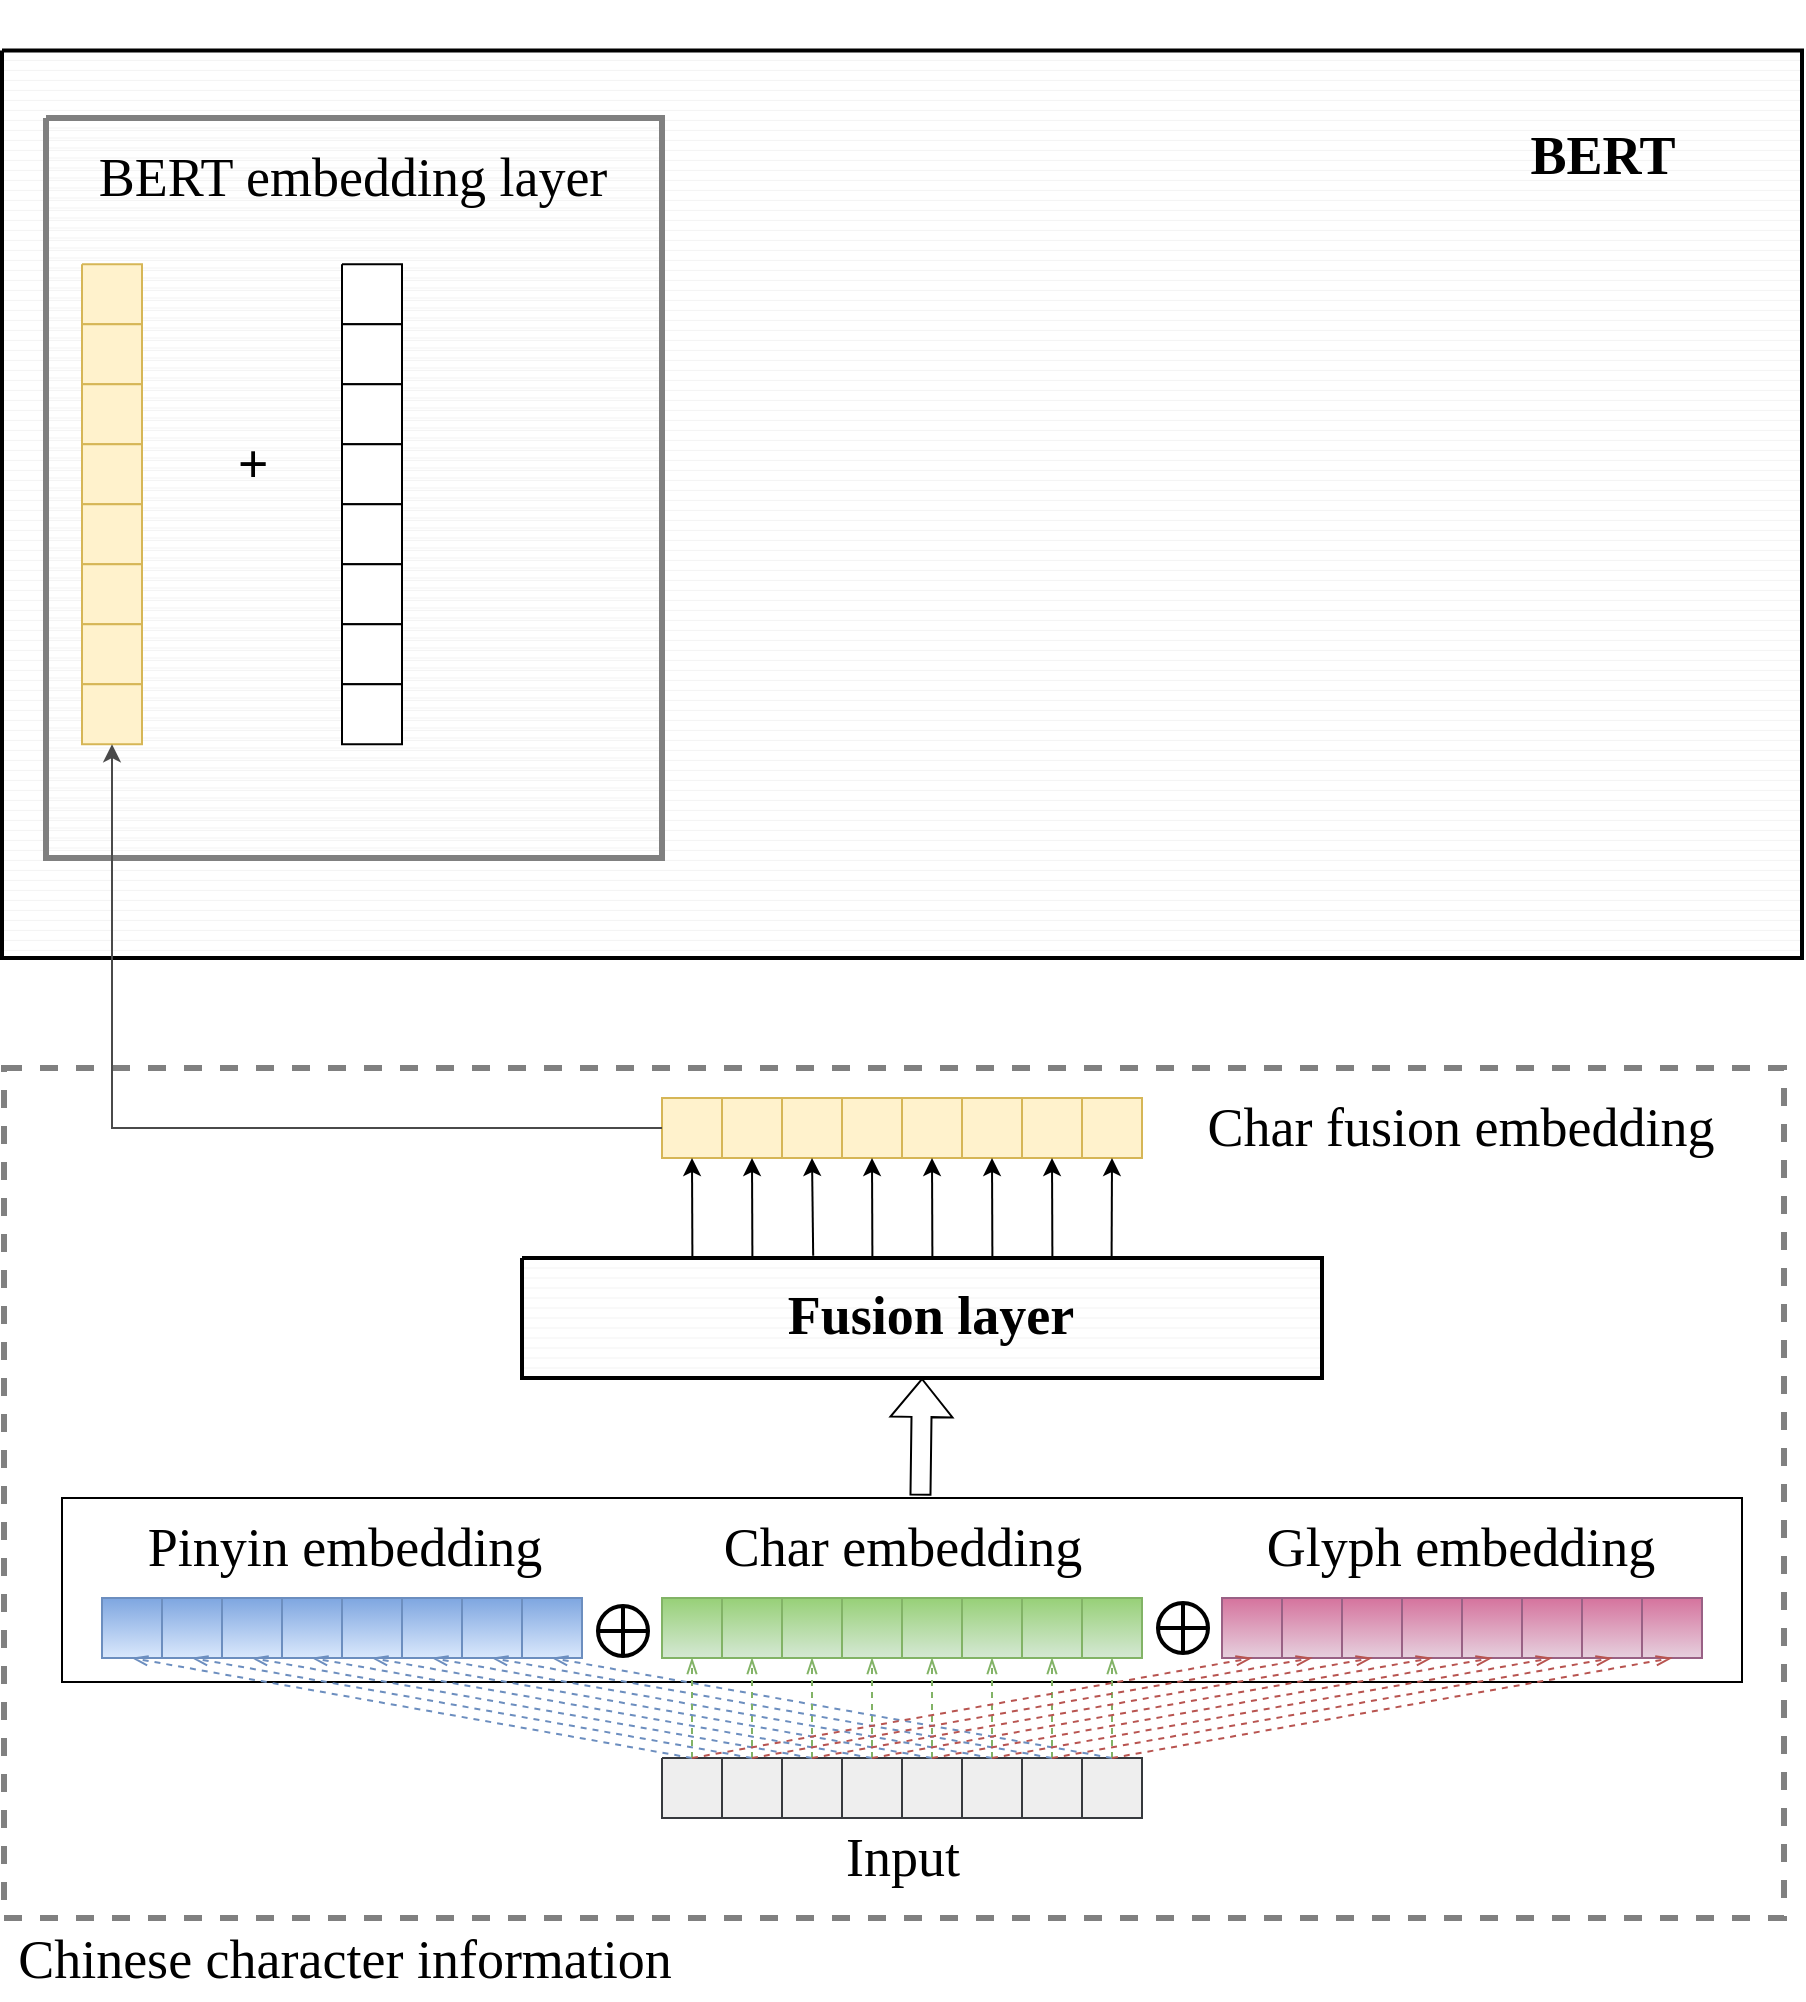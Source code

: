 <mxfile version="20.0.1" type="github">
  <diagram id="wcQSmj_IXfjDRqiQYLkh" name="第 1 页">
    <mxGraphModel dx="2595" dy="1463" grid="1" gridSize="10" guides="1" tooltips="1" connect="1" arrows="1" fold="1" page="1" pageScale="1" pageWidth="2339" pageHeight="3300" math="0" shadow="0">
      <root>
        <mxCell id="0" />
        <mxCell id="1" parent="0" />
        <mxCell id="tV15sADyV607Aclw7fCX-186" value="" style="group" vertex="1" connectable="0" parent="1">
          <mxGeometry x="320" y="2260" width="900" height="470" as="geometry" />
        </mxCell>
        <mxCell id="tV15sADyV607Aclw7fCX-126" value="" style="verticalLabelPosition=bottom;verticalAlign=top;html=1;shape=mxgraph.basic.patternFillRect;fillStyle=hor;step=5;fillStrokeWidth=0.2;fillStrokeColor=#dddddd;shadow=0;sketch=0;fontFamily=Times New Roman;fontSize=27;strokeColor=#000000;strokeWidth=2;fillColor=none;gradientColor=#ffffff;gradientDirection=north;" vertex="1" parent="tV15sADyV607Aclw7fCX-186">
          <mxGeometry y="16.207" width="900" height="453.793" as="geometry" />
        </mxCell>
        <mxCell id="tV15sADyV607Aclw7fCX-190" value="" style="verticalLabelPosition=bottom;verticalAlign=top;html=1;shape=mxgraph.basic.patternFillRect;fillStyle=hor;step=5;fillStrokeWidth=0.2;fillStrokeColor=#dddddd;shadow=0;sketch=0;fontFamily=Times New Roman;fontSize=27;strokeColor=#808080;strokeWidth=3;fillColor=none;gradientColor=#ffffff;gradientDirection=north;" vertex="1" parent="tV15sADyV607Aclw7fCX-186">
          <mxGeometry x="22" y="50" width="308" height="370" as="geometry" />
        </mxCell>
        <mxCell id="tV15sADyV607Aclw7fCX-127" value="&lt;h1&gt;&lt;b&gt;&lt;font style=&quot;font-size: 27px;&quot;&gt;B&lt;/font&gt;&lt;/b&gt;&lt;b style=&quot;background-color: initial; font-size: 27px;&quot;&gt;E&lt;/b&gt;&lt;b style=&quot;background-color: initial; font-size: 27px; line-height: 1.1;&quot;&gt;RT&lt;/b&gt;&lt;/h1&gt;" style="text;html=1;resizable=0;autosize=1;align=center;verticalAlign=middle;points=[];fillColor=none;strokeColor=none;rounded=0;shadow=0;sketch=0;fillStyle=auto;fontFamily=Times New Roman;fontSize=27;" vertex="1" parent="tV15sADyV607Aclw7fCX-186">
          <mxGeometry x="755.474" width="90" height="120" as="geometry" />
        </mxCell>
        <mxCell id="tV15sADyV607Aclw7fCX-192" value="BERT embedding layer" style="text;html=1;resizable=0;autosize=1;align=center;verticalAlign=middle;points=[];fillColor=none;strokeColor=none;rounded=0;shadow=0;sketch=0;fillStyle=auto;fontFamily=Times New Roman;fontSize=27;" vertex="1" parent="tV15sADyV607Aclw7fCX-186">
          <mxGeometry x="40.001" y="60" width="270" height="40" as="geometry" />
        </mxCell>
        <mxCell id="tV15sADyV607Aclw7fCX-176" value="" style="verticalLabelPosition=bottom;verticalAlign=top;html=1;shape=mxgraph.basic.patternFillRect;fillStyle=auto;step=5;fillStrokeWidth=0.2;fillStrokeColor=#dddddd;gradientDirection=north;strokeColor=#d6b656;shadow=0;sketch=0;fillColor=#fff2cc;" vertex="1" parent="tV15sADyV607Aclw7fCX-186">
          <mxGeometry x="40" y="123.1" width="30" height="30" as="geometry" />
        </mxCell>
        <mxCell id="tV15sADyV607Aclw7fCX-178" value="" style="verticalLabelPosition=bottom;verticalAlign=top;html=1;shape=mxgraph.basic.patternFillRect;fillStyle=auto;step=5;fillStrokeWidth=0.2;fillStrokeColor=#dddddd;gradientDirection=north;strokeColor=#d6b656;shadow=0;sketch=0;fillColor=#fff2cc;" vertex="1" parent="tV15sADyV607Aclw7fCX-186">
          <mxGeometry x="40" y="153.1" width="30" height="30" as="geometry" />
        </mxCell>
        <mxCell id="tV15sADyV607Aclw7fCX-179" value="" style="verticalLabelPosition=bottom;verticalAlign=top;html=1;shape=mxgraph.basic.patternFillRect;fillStyle=auto;step=5;fillStrokeWidth=0.2;fillStrokeColor=#dddddd;gradientDirection=north;strokeColor=#d6b656;shadow=0;sketch=0;fillColor=#fff2cc;" vertex="1" parent="tV15sADyV607Aclw7fCX-186">
          <mxGeometry x="40" y="183.1" width="30" height="30" as="geometry" />
        </mxCell>
        <mxCell id="tV15sADyV607Aclw7fCX-180" value="" style="verticalLabelPosition=bottom;verticalAlign=top;html=1;shape=mxgraph.basic.patternFillRect;fillStyle=auto;step=5;fillStrokeWidth=0.2;fillStrokeColor=#dddddd;gradientDirection=north;strokeColor=#d6b656;shadow=0;sketch=0;fillColor=#fff2cc;" vertex="1" parent="tV15sADyV607Aclw7fCX-186">
          <mxGeometry x="40" y="213.1" width="30" height="30" as="geometry" />
        </mxCell>
        <mxCell id="tV15sADyV607Aclw7fCX-181" value="" style="verticalLabelPosition=bottom;verticalAlign=top;html=1;shape=mxgraph.basic.patternFillRect;fillStyle=auto;step=5;fillStrokeWidth=0.2;fillStrokeColor=#dddddd;gradientDirection=north;strokeColor=#d6b656;shadow=0;sketch=0;fillColor=#fff2cc;" vertex="1" parent="tV15sADyV607Aclw7fCX-186">
          <mxGeometry x="40" y="243.1" width="30" height="30" as="geometry" />
        </mxCell>
        <mxCell id="tV15sADyV607Aclw7fCX-182" value="" style="verticalLabelPosition=bottom;verticalAlign=top;html=1;shape=mxgraph.basic.patternFillRect;fillStyle=auto;step=5;fillStrokeWidth=0.2;fillStrokeColor=#dddddd;gradientDirection=north;strokeColor=#d6b656;shadow=0;sketch=0;fillColor=#fff2cc;" vertex="1" parent="tV15sADyV607Aclw7fCX-186">
          <mxGeometry x="40" y="273.1" width="30" height="30" as="geometry" />
        </mxCell>
        <mxCell id="tV15sADyV607Aclw7fCX-183" value="" style="verticalLabelPosition=bottom;verticalAlign=top;html=1;shape=mxgraph.basic.patternFillRect;fillStyle=auto;step=5;fillStrokeWidth=0.2;fillStrokeColor=#dddddd;gradientDirection=north;strokeColor=#d6b656;shadow=0;sketch=0;fillColor=#fff2cc;" vertex="1" parent="tV15sADyV607Aclw7fCX-186">
          <mxGeometry x="40" y="303.1" width="30" height="30" as="geometry" />
        </mxCell>
        <mxCell id="tV15sADyV607Aclw7fCX-184" value="" style="verticalLabelPosition=bottom;verticalAlign=top;html=1;shape=mxgraph.basic.patternFillRect;fillStyle=auto;step=5;fillStrokeWidth=0.2;fillStrokeColor=#dddddd;gradientDirection=north;strokeColor=#d6b656;shadow=0;sketch=0;fillColor=#fff2cc;" vertex="1" parent="tV15sADyV607Aclw7fCX-186">
          <mxGeometry x="40" y="333.1" width="30" height="30" as="geometry" />
        </mxCell>
        <mxCell id="tV15sADyV607Aclw7fCX-193" value="&lt;b&gt;+&lt;/b&gt;" style="text;html=1;resizable=0;autosize=1;align=center;verticalAlign=middle;points=[];fillColor=none;strokeColor=none;rounded=0;shadow=0;sketch=0;fillStyle=auto;fontFamily=Times New Roman;fontSize=27;" vertex="1" parent="tV15sADyV607Aclw7fCX-186">
          <mxGeometry x="110.001" y="203.1" width="30" height="40" as="geometry" />
        </mxCell>
        <mxCell id="tV15sADyV607Aclw7fCX-194" value="" style="verticalLabelPosition=bottom;verticalAlign=top;html=1;shape=mxgraph.basic.patternFillRect;fillStyle=auto;step=5;fillStrokeWidth=0.2;fillStrokeColor=#dddddd;gradientDirection=north;shadow=0;sketch=0;" vertex="1" parent="tV15sADyV607Aclw7fCX-186">
          <mxGeometry x="170" y="123.1" width="30" height="30" as="geometry" />
        </mxCell>
        <mxCell id="tV15sADyV607Aclw7fCX-195" value="" style="verticalLabelPosition=bottom;verticalAlign=top;html=1;shape=mxgraph.basic.patternFillRect;fillStyle=auto;step=5;fillStrokeWidth=0.2;fillStrokeColor=#dddddd;gradientDirection=north;shadow=0;sketch=0;" vertex="1" parent="tV15sADyV607Aclw7fCX-186">
          <mxGeometry x="170" y="153.1" width="30" height="30" as="geometry" />
        </mxCell>
        <mxCell id="tV15sADyV607Aclw7fCX-196" value="" style="verticalLabelPosition=bottom;verticalAlign=top;html=1;shape=mxgraph.basic.patternFillRect;fillStyle=auto;step=5;fillStrokeWidth=0.2;fillStrokeColor=#dddddd;gradientDirection=north;shadow=0;sketch=0;" vertex="1" parent="tV15sADyV607Aclw7fCX-186">
          <mxGeometry x="170" y="183.1" width="30" height="30" as="geometry" />
        </mxCell>
        <mxCell id="tV15sADyV607Aclw7fCX-197" value="" style="verticalLabelPosition=bottom;verticalAlign=top;html=1;shape=mxgraph.basic.patternFillRect;fillStyle=auto;step=5;fillStrokeWidth=0.2;fillStrokeColor=#dddddd;gradientDirection=north;shadow=0;sketch=0;" vertex="1" parent="tV15sADyV607Aclw7fCX-186">
          <mxGeometry x="170" y="213.1" width="30" height="30" as="geometry" />
        </mxCell>
        <mxCell id="tV15sADyV607Aclw7fCX-198" value="" style="verticalLabelPosition=bottom;verticalAlign=top;html=1;shape=mxgraph.basic.patternFillRect;fillStyle=auto;step=5;fillStrokeWidth=0.2;fillStrokeColor=#dddddd;gradientDirection=north;shadow=0;sketch=0;" vertex="1" parent="tV15sADyV607Aclw7fCX-186">
          <mxGeometry x="170" y="243.1" width="30" height="30" as="geometry" />
        </mxCell>
        <mxCell id="tV15sADyV607Aclw7fCX-199" value="" style="verticalLabelPosition=bottom;verticalAlign=top;html=1;shape=mxgraph.basic.patternFillRect;fillStyle=auto;step=5;fillStrokeWidth=0.2;fillStrokeColor=#dddddd;gradientDirection=north;shadow=0;sketch=0;" vertex="1" parent="tV15sADyV607Aclw7fCX-186">
          <mxGeometry x="170" y="273.1" width="30" height="30" as="geometry" />
        </mxCell>
        <mxCell id="tV15sADyV607Aclw7fCX-200" value="" style="verticalLabelPosition=bottom;verticalAlign=top;html=1;shape=mxgraph.basic.patternFillRect;fillStyle=auto;step=5;fillStrokeWidth=0.2;fillStrokeColor=#dddddd;gradientDirection=north;shadow=0;sketch=0;" vertex="1" parent="tV15sADyV607Aclw7fCX-186">
          <mxGeometry x="170" y="303.1" width="30" height="30" as="geometry" />
        </mxCell>
        <mxCell id="tV15sADyV607Aclw7fCX-201" value="" style="verticalLabelPosition=bottom;verticalAlign=top;html=1;shape=mxgraph.basic.patternFillRect;fillStyle=auto;step=5;fillStrokeWidth=0.2;fillStrokeColor=#dddddd;gradientDirection=north;shadow=0;sketch=0;" vertex="1" parent="tV15sADyV607Aclw7fCX-186">
          <mxGeometry x="170" y="333.1" width="30" height="30" as="geometry" />
        </mxCell>
        <mxCell id="tV15sADyV607Aclw7fCX-174" value="" style="verticalLabelPosition=bottom;verticalAlign=top;html=1;shape=mxgraph.basic.rect;fillColor2=none;strokeWidth=3;size=20;indent=5;shadow=0;sketch=0;fillStyle=auto;fontFamily=Times New Roman;fontSize=27;fillColor=none;gradientDirection=north;dashed=1;fontColor=#333333;strokeColor=#808080;" vertex="1" parent="1">
          <mxGeometry x="321" y="2785" width="890" height="425" as="geometry" />
        </mxCell>
        <mxCell id="tV15sADyV607Aclw7fCX-133" value="" style="verticalLabelPosition=bottom;verticalAlign=top;html=1;shape=mxgraph.basic.rect;fillColor2=none;strokeWidth=1;size=20;indent=5;shadow=0;sketch=0;fillStyle=auto;fontFamily=Times New Roman;fontSize=27;gradientDirection=north;fillColor=none;" vertex="1" parent="1">
          <mxGeometry x="350" y="3000" width="840" height="92" as="geometry" />
        </mxCell>
        <mxCell id="tV15sADyV607Aclw7fCX-82" value="" style="group" vertex="1" connectable="0" parent="1">
          <mxGeometry x="650" y="3130" width="240" height="30" as="geometry" />
        </mxCell>
        <mxCell id="tV15sADyV607Aclw7fCX-74" value="" style="verticalLabelPosition=bottom;verticalAlign=top;html=1;shape=mxgraph.basic.patternFillRect;fillStyle=auto;step=5;fillStrokeWidth=0.2;fillStrokeColor=#dddddd;gradientDirection=north;strokeColor=#36393d;shadow=0;sketch=0;fillColor=#eeeeee;" vertex="1" parent="tV15sADyV607Aclw7fCX-82">
          <mxGeometry width="30" height="30" as="geometry" />
        </mxCell>
        <mxCell id="tV15sADyV607Aclw7fCX-75" value="" style="verticalLabelPosition=bottom;verticalAlign=top;html=1;shape=mxgraph.basic.patternFillRect;fillStyle=auto;step=5;fillStrokeWidth=0.2;fillStrokeColor=#dddddd;gradientDirection=north;strokeColor=#36393d;shadow=0;sketch=0;fillColor=#eeeeee;" vertex="1" parent="tV15sADyV607Aclw7fCX-82">
          <mxGeometry x="120" width="30" height="30" as="geometry" />
        </mxCell>
        <mxCell id="tV15sADyV607Aclw7fCX-76" value="" style="verticalLabelPosition=bottom;verticalAlign=top;html=1;shape=mxgraph.basic.patternFillRect;fillStyle=auto;step=5;fillStrokeWidth=0.2;fillStrokeColor=#dddddd;gradientDirection=north;strokeColor=#36393d;shadow=0;sketch=0;fillColor=#eeeeee;" vertex="1" parent="tV15sADyV607Aclw7fCX-82">
          <mxGeometry x="30" width="30" height="30" as="geometry" />
        </mxCell>
        <mxCell id="tV15sADyV607Aclw7fCX-77" value="" style="verticalLabelPosition=bottom;verticalAlign=top;html=1;shape=mxgraph.basic.patternFillRect;fillStyle=auto;step=5;fillStrokeWidth=0.2;fillStrokeColor=#dddddd;gradientDirection=north;strokeColor=#36393d;shadow=0;sketch=0;fillColor=#eeeeee;" vertex="1" parent="tV15sADyV607Aclw7fCX-82">
          <mxGeometry x="150" width="30" height="30" as="geometry" />
        </mxCell>
        <mxCell id="tV15sADyV607Aclw7fCX-78" value="" style="verticalLabelPosition=bottom;verticalAlign=top;html=1;shape=mxgraph.basic.patternFillRect;fillStyle=auto;step=5;fillStrokeWidth=0.2;fillStrokeColor=#dddddd;gradientDirection=north;strokeColor=#36393d;shadow=0;sketch=0;fillColor=#eeeeee;" vertex="1" parent="tV15sADyV607Aclw7fCX-82">
          <mxGeometry x="60" width="30" height="30" as="geometry" />
        </mxCell>
        <mxCell id="tV15sADyV607Aclw7fCX-79" value="" style="verticalLabelPosition=bottom;verticalAlign=top;html=1;shape=mxgraph.basic.patternFillRect;fillStyle=auto;step=5;fillStrokeWidth=0.2;fillStrokeColor=#dddddd;gradientDirection=north;strokeColor=#36393d;shadow=0;sketch=0;fillColor=#eeeeee;" vertex="1" parent="tV15sADyV607Aclw7fCX-82">
          <mxGeometry x="180" width="30" height="30" as="geometry" />
        </mxCell>
        <mxCell id="tV15sADyV607Aclw7fCX-80" value="" style="verticalLabelPosition=bottom;verticalAlign=top;html=1;shape=mxgraph.basic.patternFillRect;fillStyle=auto;step=5;fillStrokeWidth=0.2;fillStrokeColor=#dddddd;gradientDirection=north;strokeColor=#36393d;shadow=0;sketch=0;fillColor=#eeeeee;" vertex="1" parent="tV15sADyV607Aclw7fCX-82">
          <mxGeometry x="90" width="30" height="30" as="geometry" />
        </mxCell>
        <mxCell id="tV15sADyV607Aclw7fCX-81" value="" style="verticalLabelPosition=bottom;verticalAlign=top;html=1;shape=mxgraph.basic.patternFillRect;fillStyle=auto;step=5;fillStrokeWidth=0.2;fillStrokeColor=#dddddd;gradientDirection=north;strokeColor=#36393d;shadow=0;sketch=0;fillColor=#eeeeee;" vertex="1" parent="tV15sADyV607Aclw7fCX-82">
          <mxGeometry x="210" width="30" height="30" as="geometry" />
        </mxCell>
        <mxCell id="tV15sADyV607Aclw7fCX-83" value="" style="group" vertex="1" connectable="0" parent="1">
          <mxGeometry x="580" y="2880" width="400" height="60" as="geometry" />
        </mxCell>
        <mxCell id="tV15sADyV607Aclw7fCX-43" value="" style="verticalLabelPosition=bottom;verticalAlign=top;html=1;shape=mxgraph.basic.patternFillRect;fillStyle=hor;step=5;fillStrokeWidth=0.2;fillStrokeColor=#dddddd;shadow=0;sketch=0;strokeColor=#000000;gradientColor=#ffffff;gradientDirection=north;fillColor=none;strokeWidth=2;" vertex="1" parent="tV15sADyV607Aclw7fCX-83">
          <mxGeometry width="400" height="60" as="geometry" />
        </mxCell>
        <mxCell id="tV15sADyV607Aclw7fCX-46" value="&lt;p&gt;&lt;b style=&quot;font-family: &amp;quot;Times New Roman&amp;quot;; font-size: 27px;&quot;&gt;Fusion layer&lt;/b&gt;&lt;br&gt;&lt;/p&gt;" style="text;html=1;resizable=0;autosize=1;align=center;verticalAlign=middle;points=[];fillColor=none;strokeColor=none;rounded=0;shadow=0;dashed=1;sketch=0;fillStyle=auto;" vertex="1" parent="tV15sADyV607Aclw7fCX-83">
          <mxGeometry x="123.81" y="4" width="160" height="50" as="geometry" />
        </mxCell>
        <mxCell id="tV15sADyV607Aclw7fCX-84" value="" style="group;fillColor=#dae8fc;strokeColor=#6c8ebf;gradientColor=#7ea6e0;container=0;" vertex="1" connectable="0" parent="1">
          <mxGeometry x="370" y="3050" width="240" height="30" as="geometry" />
        </mxCell>
        <mxCell id="tV15sADyV607Aclw7fCX-93" value="" style="group;fillColor=#d5e8d4;gradientColor=#97d077;strokeColor=#82b366;container=0;" vertex="1" connectable="0" parent="1">
          <mxGeometry x="650" y="3050" width="240" height="30" as="geometry" />
        </mxCell>
        <mxCell id="tV15sADyV607Aclw7fCX-102" value="" style="group;fillColor=#e6d0de;gradientColor=#d5739d;strokeColor=#996185;container=0;" vertex="1" connectable="0" parent="1">
          <mxGeometry x="930" y="3050" width="240" height="30" as="geometry" />
        </mxCell>
        <mxCell id="tV15sADyV607Aclw7fCX-112" value="Input" style="text;html=1;resizable=0;autosize=1;align=center;verticalAlign=middle;points=[];fillColor=none;strokeColor=none;rounded=0;shadow=0;sketch=0;fillStyle=auto;fontFamily=Times New Roman;fontSize=27;" vertex="1" parent="1">
          <mxGeometry x="735" y="3160" width="70" height="40" as="geometry" />
        </mxCell>
        <mxCell id="tV15sADyV607Aclw7fCX-114" value="" style="verticalLabelPosition=bottom;verticalAlign=top;html=1;shape=mxgraph.flowchart.summing_function;shadow=0;sketch=0;fillStyle=auto;fontFamily=Times New Roman;fontSize=27;strokeColor=#000000;strokeWidth=2;fillColor=none;gradientColor=#ffffff;gradientDirection=north;aspect=fixed;" vertex="1" parent="1">
          <mxGeometry x="618" y="3054" width="25" height="25" as="geometry" />
        </mxCell>
        <mxCell id="tV15sADyV607Aclw7fCX-115" value="" style="verticalLabelPosition=bottom;verticalAlign=top;html=1;shape=mxgraph.flowchart.summing_function;shadow=0;sketch=0;fillStyle=auto;fontFamily=Times New Roman;fontSize=27;strokeColor=#000000;strokeWidth=2;fillColor=none;gradientColor=#ffffff;gradientDirection=north;aspect=fixed;" vertex="1" parent="1">
          <mxGeometry x="898" y="3052.5" width="25" height="25" as="geometry" />
        </mxCell>
        <mxCell id="tV15sADyV607Aclw7fCX-116" value="" style="group;fillColor=#fff2cc;strokeColor=#d6b656;" vertex="1" connectable="0" parent="1">
          <mxGeometry x="650" y="2800" width="240" height="30" as="geometry" />
        </mxCell>
        <mxCell id="tV15sADyV607Aclw7fCX-117" value="" style="verticalLabelPosition=bottom;verticalAlign=top;html=1;shape=mxgraph.basic.patternFillRect;fillStyle=auto;step=5;fillStrokeWidth=0.2;fillStrokeColor=#dddddd;gradientDirection=north;strokeColor=#d6b656;shadow=0;sketch=0;fillColor=#fff2cc;" vertex="1" parent="tV15sADyV607Aclw7fCX-116">
          <mxGeometry width="30" height="30" as="geometry" />
        </mxCell>
        <mxCell id="tV15sADyV607Aclw7fCX-118" value="" style="verticalLabelPosition=bottom;verticalAlign=top;html=1;shape=mxgraph.basic.patternFillRect;fillStyle=auto;step=5;fillStrokeWidth=0.2;fillStrokeColor=#dddddd;gradientDirection=north;strokeColor=#d6b656;shadow=0;sketch=0;fillColor=#fff2cc;" vertex="1" parent="tV15sADyV607Aclw7fCX-116">
          <mxGeometry x="120" width="30" height="30" as="geometry" />
        </mxCell>
        <mxCell id="tV15sADyV607Aclw7fCX-119" value="" style="verticalLabelPosition=bottom;verticalAlign=top;html=1;shape=mxgraph.basic.patternFillRect;fillStyle=auto;step=5;fillStrokeWidth=0.2;fillStrokeColor=#dddddd;gradientDirection=north;strokeColor=#d6b656;shadow=0;sketch=0;fillColor=#fff2cc;" vertex="1" parent="tV15sADyV607Aclw7fCX-116">
          <mxGeometry x="30" width="30" height="30" as="geometry" />
        </mxCell>
        <mxCell id="tV15sADyV607Aclw7fCX-120" value="" style="verticalLabelPosition=bottom;verticalAlign=top;html=1;shape=mxgraph.basic.patternFillRect;fillStyle=auto;step=5;fillStrokeWidth=0.2;fillStrokeColor=#dddddd;gradientDirection=north;strokeColor=#d6b656;shadow=0;sketch=0;fillColor=#fff2cc;" vertex="1" parent="tV15sADyV607Aclw7fCX-116">
          <mxGeometry x="150" width="30" height="30" as="geometry" />
        </mxCell>
        <mxCell id="tV15sADyV607Aclw7fCX-121" value="" style="verticalLabelPosition=bottom;verticalAlign=top;html=1;shape=mxgraph.basic.patternFillRect;fillStyle=auto;step=5;fillStrokeWidth=0.2;fillStrokeColor=#dddddd;gradientDirection=north;strokeColor=#d6b656;shadow=0;sketch=0;fillColor=#fff2cc;" vertex="1" parent="tV15sADyV607Aclw7fCX-116">
          <mxGeometry x="60" width="30" height="30" as="geometry" />
        </mxCell>
        <mxCell id="tV15sADyV607Aclw7fCX-122" value="" style="verticalLabelPosition=bottom;verticalAlign=top;html=1;shape=mxgraph.basic.patternFillRect;fillStyle=auto;step=5;fillStrokeWidth=0.2;fillStrokeColor=#dddddd;gradientDirection=north;strokeColor=#d6b656;shadow=0;sketch=0;fillColor=#fff2cc;" vertex="1" parent="tV15sADyV607Aclw7fCX-116">
          <mxGeometry x="180" width="30" height="30" as="geometry" />
        </mxCell>
        <mxCell id="tV15sADyV607Aclw7fCX-123" value="" style="verticalLabelPosition=bottom;verticalAlign=top;html=1;shape=mxgraph.basic.patternFillRect;fillStyle=auto;step=5;fillStrokeWidth=0.2;fillStrokeColor=#dddddd;gradientDirection=north;strokeColor=#d6b656;shadow=0;sketch=0;fillColor=#fff2cc;" vertex="1" parent="tV15sADyV607Aclw7fCX-116">
          <mxGeometry x="90" width="30" height="30" as="geometry" />
        </mxCell>
        <mxCell id="tV15sADyV607Aclw7fCX-124" value="" style="verticalLabelPosition=bottom;verticalAlign=top;html=1;shape=mxgraph.basic.patternFillRect;fillStyle=auto;step=5;fillStrokeWidth=0.2;fillStrokeColor=#dddddd;gradientDirection=north;strokeColor=#d6b656;shadow=0;sketch=0;fillColor=#fff2cc;" vertex="1" parent="tV15sADyV607Aclw7fCX-116">
          <mxGeometry x="210" width="30" height="30" as="geometry" />
        </mxCell>
        <mxCell id="tV15sADyV607Aclw7fCX-85" value="" style="verticalLabelPosition=bottom;verticalAlign=top;html=1;shape=mxgraph.basic.patternFillRect;fillStyle=auto;step=5;fillStrokeWidth=0.2;fillStrokeColor=#dddddd;gradientDirection=north;strokeColor=#6c8ebf;shadow=0;sketch=0;fillColor=#dae8fc;gradientColor=#7ea6e0;" vertex="1" parent="1">
          <mxGeometry x="370" y="3050" width="30" height="30" as="geometry" />
        </mxCell>
        <mxCell id="tV15sADyV607Aclw7fCX-86" value="" style="verticalLabelPosition=bottom;verticalAlign=top;html=1;shape=mxgraph.basic.patternFillRect;fillStyle=auto;step=5;fillStrokeWidth=0.2;fillStrokeColor=#dddddd;gradientDirection=north;strokeColor=#6c8ebf;shadow=0;sketch=0;fillColor=#dae8fc;gradientColor=#7ea6e0;" vertex="1" parent="1">
          <mxGeometry x="490" y="3050" width="30" height="30" as="geometry" />
        </mxCell>
        <mxCell id="tV15sADyV607Aclw7fCX-87" value="" style="verticalLabelPosition=bottom;verticalAlign=top;html=1;shape=mxgraph.basic.patternFillRect;fillStyle=auto;step=5;fillStrokeWidth=0.2;fillStrokeColor=#dddddd;gradientDirection=north;strokeColor=#6c8ebf;shadow=0;sketch=0;fillColor=#dae8fc;gradientColor=#7ea6e0;" vertex="1" parent="1">
          <mxGeometry x="400" y="3050" width="30" height="30" as="geometry" />
        </mxCell>
        <mxCell id="tV15sADyV607Aclw7fCX-88" value="" style="verticalLabelPosition=bottom;verticalAlign=top;html=1;shape=mxgraph.basic.patternFillRect;fillStyle=auto;step=5;fillStrokeWidth=0.2;fillStrokeColor=#dddddd;gradientDirection=north;strokeColor=#6c8ebf;shadow=0;sketch=0;fillColor=#dae8fc;gradientColor=#7ea6e0;" vertex="1" parent="1">
          <mxGeometry x="520" y="3050" width="30" height="30" as="geometry" />
        </mxCell>
        <mxCell id="tV15sADyV607Aclw7fCX-89" value="" style="verticalLabelPosition=bottom;verticalAlign=top;html=1;shape=mxgraph.basic.patternFillRect;fillStyle=auto;step=5;fillStrokeWidth=0.2;fillStrokeColor=#dddddd;gradientDirection=north;strokeColor=#6c8ebf;shadow=0;sketch=0;fillColor=#dae8fc;gradientColor=#7ea6e0;" vertex="1" parent="1">
          <mxGeometry x="430" y="3050" width="30" height="30" as="geometry" />
        </mxCell>
        <mxCell id="tV15sADyV607Aclw7fCX-90" value="" style="verticalLabelPosition=bottom;verticalAlign=top;html=1;shape=mxgraph.basic.patternFillRect;fillStyle=auto;step=5;fillStrokeWidth=0.2;fillStrokeColor=#dddddd;gradientDirection=north;strokeColor=#6c8ebf;shadow=0;sketch=0;fillColor=#dae8fc;gradientColor=#7ea6e0;" vertex="1" parent="1">
          <mxGeometry x="550" y="3050" width="30" height="30" as="geometry" />
        </mxCell>
        <mxCell id="tV15sADyV607Aclw7fCX-91" value="" style="verticalLabelPosition=bottom;verticalAlign=top;html=1;shape=mxgraph.basic.patternFillRect;fillStyle=auto;step=5;fillStrokeWidth=0.2;fillStrokeColor=#dddddd;gradientDirection=north;strokeColor=#6c8ebf;shadow=0;sketch=0;fillColor=#dae8fc;gradientColor=#7ea6e0;" vertex="1" parent="1">
          <mxGeometry x="460" y="3050" width="30" height="30" as="geometry" />
        </mxCell>
        <mxCell id="tV15sADyV607Aclw7fCX-92" value="" style="verticalLabelPosition=bottom;verticalAlign=top;html=1;shape=mxgraph.basic.patternFillRect;fillStyle=auto;step=5;fillStrokeWidth=0.2;fillStrokeColor=#dddddd;gradientDirection=north;strokeColor=#6c8ebf;shadow=0;sketch=0;fillColor=#dae8fc;gradientColor=#7ea6e0;" vertex="1" parent="1">
          <mxGeometry x="580" y="3050" width="30" height="30" as="geometry" />
        </mxCell>
        <mxCell id="tV15sADyV607Aclw7fCX-94" value="" style="verticalLabelPosition=bottom;verticalAlign=top;html=1;shape=mxgraph.basic.patternFillRect;fillStyle=auto;step=5;fillStrokeWidth=0.2;fillStrokeColor=#dddddd;gradientDirection=north;strokeColor=#82b366;shadow=0;sketch=0;fillColor=#d5e8d4;gradientColor=#97d077;" vertex="1" parent="1">
          <mxGeometry x="650" y="3050" width="30" height="30" as="geometry" />
        </mxCell>
        <mxCell id="tV15sADyV607Aclw7fCX-95" value="" style="verticalLabelPosition=bottom;verticalAlign=top;html=1;shape=mxgraph.basic.patternFillRect;fillStyle=auto;step=5;fillStrokeWidth=0.2;fillStrokeColor=#dddddd;gradientDirection=north;strokeColor=#82b366;shadow=0;sketch=0;fillColor=#d5e8d4;gradientColor=#97d077;" vertex="1" parent="1">
          <mxGeometry x="770" y="3050" width="30" height="30" as="geometry" />
        </mxCell>
        <mxCell id="tV15sADyV607Aclw7fCX-96" value="" style="verticalLabelPosition=bottom;verticalAlign=top;html=1;shape=mxgraph.basic.patternFillRect;fillStyle=auto;step=5;fillStrokeWidth=0.2;fillStrokeColor=#dddddd;gradientDirection=north;strokeColor=#82b366;shadow=0;sketch=0;fillColor=#d5e8d4;gradientColor=#97d077;" vertex="1" parent="1">
          <mxGeometry x="680" y="3050" width="30" height="30" as="geometry" />
        </mxCell>
        <mxCell id="tV15sADyV607Aclw7fCX-97" value="" style="verticalLabelPosition=bottom;verticalAlign=top;html=1;shape=mxgraph.basic.patternFillRect;fillStyle=auto;step=5;fillStrokeWidth=0.2;fillStrokeColor=#dddddd;gradientDirection=north;strokeColor=#82b366;shadow=0;sketch=0;fillColor=#d5e8d4;gradientColor=#97d077;" vertex="1" parent="1">
          <mxGeometry x="800" y="3050" width="30" height="30" as="geometry" />
        </mxCell>
        <mxCell id="tV15sADyV607Aclw7fCX-98" value="" style="verticalLabelPosition=bottom;verticalAlign=top;html=1;shape=mxgraph.basic.patternFillRect;fillStyle=auto;step=5;fillStrokeWidth=0.2;fillStrokeColor=#dddddd;gradientDirection=north;strokeColor=#82b366;shadow=0;sketch=0;fillColor=#d5e8d4;gradientColor=#97d077;" vertex="1" parent="1">
          <mxGeometry x="710" y="3050" width="30" height="30" as="geometry" />
        </mxCell>
        <mxCell id="tV15sADyV607Aclw7fCX-99" value="" style="verticalLabelPosition=bottom;verticalAlign=top;html=1;shape=mxgraph.basic.patternFillRect;fillStyle=auto;step=5;fillStrokeWidth=0.2;fillStrokeColor=#dddddd;gradientDirection=north;strokeColor=#82b366;shadow=0;sketch=0;fillColor=#d5e8d4;gradientColor=#97d077;" vertex="1" parent="1">
          <mxGeometry x="830" y="3050" width="30" height="30" as="geometry" />
        </mxCell>
        <mxCell id="tV15sADyV607Aclw7fCX-100" value="" style="verticalLabelPosition=bottom;verticalAlign=top;html=1;shape=mxgraph.basic.patternFillRect;fillStyle=auto;step=5;fillStrokeWidth=0.2;fillStrokeColor=#dddddd;gradientDirection=north;strokeColor=#82b366;shadow=0;sketch=0;fillColor=#d5e8d4;gradientColor=#97d077;" vertex="1" parent="1">
          <mxGeometry x="740" y="3050" width="30" height="30" as="geometry" />
        </mxCell>
        <mxCell id="tV15sADyV607Aclw7fCX-101" value="" style="verticalLabelPosition=bottom;verticalAlign=top;html=1;shape=mxgraph.basic.patternFillRect;fillStyle=auto;step=5;fillStrokeWidth=0.2;fillStrokeColor=#dddddd;gradientDirection=north;strokeColor=#82b366;shadow=0;sketch=0;fillColor=#d5e8d4;gradientColor=#97d077;" vertex="1" parent="1">
          <mxGeometry x="860" y="3050" width="30" height="30" as="geometry" />
        </mxCell>
        <mxCell id="tV15sADyV607Aclw7fCX-103" value="" style="verticalLabelPosition=bottom;verticalAlign=top;html=1;shape=mxgraph.basic.patternFillRect;fillStyle=auto;step=5;fillStrokeWidth=0.2;fillStrokeColor=#dddddd;gradientDirection=north;strokeColor=#996185;shadow=0;sketch=0;fillColor=#e6d0de;gradientColor=#d5739d;" vertex="1" parent="1">
          <mxGeometry x="930" y="3050" width="30" height="30" as="geometry" />
        </mxCell>
        <mxCell id="tV15sADyV607Aclw7fCX-104" value="" style="verticalLabelPosition=bottom;verticalAlign=top;html=1;shape=mxgraph.basic.patternFillRect;fillStyle=auto;step=5;fillStrokeWidth=0.2;fillStrokeColor=#dddddd;gradientDirection=north;strokeColor=#996185;shadow=0;sketch=0;fillColor=#e6d0de;gradientColor=#d5739d;" vertex="1" parent="1">
          <mxGeometry x="1050" y="3050" width="30" height="30" as="geometry" />
        </mxCell>
        <mxCell id="tV15sADyV607Aclw7fCX-105" value="" style="verticalLabelPosition=bottom;verticalAlign=top;html=1;shape=mxgraph.basic.patternFillRect;fillStyle=auto;step=5;fillStrokeWidth=0.2;fillStrokeColor=#dddddd;gradientDirection=north;strokeColor=#996185;shadow=0;sketch=0;fillColor=#e6d0de;gradientColor=#d5739d;" vertex="1" parent="1">
          <mxGeometry x="960" y="3050" width="30" height="30" as="geometry" />
        </mxCell>
        <mxCell id="tV15sADyV607Aclw7fCX-106" value="" style="verticalLabelPosition=bottom;verticalAlign=top;html=1;shape=mxgraph.basic.patternFillRect;fillStyle=auto;step=5;fillStrokeWidth=0.2;fillStrokeColor=#dddddd;gradientDirection=north;strokeColor=#996185;shadow=0;sketch=0;fillColor=#e6d0de;gradientColor=#d5739d;" vertex="1" parent="1">
          <mxGeometry x="1080" y="3050" width="30" height="30" as="geometry" />
        </mxCell>
        <mxCell id="tV15sADyV607Aclw7fCX-107" value="" style="verticalLabelPosition=bottom;verticalAlign=top;html=1;shape=mxgraph.basic.patternFillRect;fillStyle=auto;step=5;fillStrokeWidth=0.2;fillStrokeColor=#dddddd;gradientDirection=north;strokeColor=#996185;shadow=0;sketch=0;fillColor=#e6d0de;gradientColor=#d5739d;" vertex="1" parent="1">
          <mxGeometry x="990" y="3050" width="30" height="30" as="geometry" />
        </mxCell>
        <mxCell id="tV15sADyV607Aclw7fCX-108" value="" style="verticalLabelPosition=bottom;verticalAlign=top;html=1;shape=mxgraph.basic.patternFillRect;fillStyle=auto;step=5;fillStrokeWidth=0.2;fillStrokeColor=#dddddd;gradientDirection=north;strokeColor=#996185;shadow=0;sketch=0;fillColor=#e6d0de;gradientColor=#d5739d;" vertex="1" parent="1">
          <mxGeometry x="1110" y="3050" width="30" height="30" as="geometry" />
        </mxCell>
        <mxCell id="tV15sADyV607Aclw7fCX-109" value="" style="verticalLabelPosition=bottom;verticalAlign=top;html=1;shape=mxgraph.basic.patternFillRect;fillStyle=auto;step=5;fillStrokeWidth=0.2;fillStrokeColor=#dddddd;gradientDirection=north;strokeColor=#996185;shadow=0;sketch=0;fillColor=#e6d0de;gradientColor=#d5739d;" vertex="1" parent="1">
          <mxGeometry x="1020" y="3050" width="30" height="30" as="geometry" />
        </mxCell>
        <mxCell id="tV15sADyV607Aclw7fCX-110" value="" style="verticalLabelPosition=bottom;verticalAlign=top;html=1;shape=mxgraph.basic.patternFillRect;fillStyle=auto;step=5;fillStrokeWidth=0.2;fillStrokeColor=#dddddd;gradientDirection=north;strokeColor=#996185;shadow=0;sketch=0;fillColor=#e6d0de;gradientColor=#d5739d;" vertex="1" parent="1">
          <mxGeometry x="1140" y="3050" width="30" height="30" as="geometry" />
        </mxCell>
        <mxCell id="tV15sADyV607Aclw7fCX-134" value="&lt;p&gt;&lt;span style=&quot;font-family: &amp;quot;Times New Roman&amp;quot;; font-size: 27px;&quot;&gt;Pinyin embedding&lt;/span&gt;&lt;br&gt;&lt;/p&gt;" style="text;html=1;resizable=0;autosize=1;align=center;verticalAlign=middle;points=[];fillColor=none;strokeColor=none;rounded=0;shadow=0;dashed=1;sketch=0;fillStyle=auto;" vertex="1" parent="1">
          <mxGeometry x="386.0" y="3000" width="210" height="50" as="geometry" />
        </mxCell>
        <mxCell id="tV15sADyV607Aclw7fCX-135" value="&lt;p&gt;&lt;span style=&quot;font-family: &amp;quot;Times New Roman&amp;quot;; font-size: 27px;&quot;&gt;Char embedding&lt;/span&gt;&lt;br&gt;&lt;/p&gt;" style="text;html=1;resizable=0;autosize=1;align=center;verticalAlign=middle;points=[];fillColor=none;strokeColor=none;rounded=0;shadow=0;dashed=1;sketch=0;fillStyle=auto;" vertex="1" parent="1">
          <mxGeometry x="675.0" y="3000" width="190" height="50" as="geometry" />
        </mxCell>
        <mxCell id="tV15sADyV607Aclw7fCX-136" value="&lt;p&gt;&lt;span style=&quot;font-family: &amp;quot;Times New Roman&amp;quot;; font-size: 27px;&quot;&gt;Glyph embedding&lt;/span&gt;&lt;br&gt;&lt;/p&gt;" style="text;html=1;resizable=0;autosize=1;align=center;verticalAlign=middle;points=[];fillColor=none;strokeColor=none;rounded=0;shadow=0;dashed=1;sketch=0;fillStyle=auto;" vertex="1" parent="1">
          <mxGeometry x="944.0" y="3000" width="210" height="50" as="geometry" />
        </mxCell>
        <mxCell id="tV15sADyV607Aclw7fCX-137" value="" style="shape=flexArrow;endArrow=classic;html=1;rounded=0;fontFamily=Times New Roman;fontSize=27;entryX=0.5;entryY=1;entryDx=0;entryDy=0;entryPerimeter=0;exitX=0.511;exitY=-0.013;exitDx=0;exitDy=0;exitPerimeter=0;" edge="1" parent="1" source="tV15sADyV607Aclw7fCX-133" target="tV15sADyV607Aclw7fCX-43">
          <mxGeometry width="50" height="50" relative="1" as="geometry">
            <mxPoint x="760" y="2980" as="sourcePoint" />
            <mxPoint x="780" y="2960" as="targetPoint" />
          </mxGeometry>
        </mxCell>
        <mxCell id="tV15sADyV607Aclw7fCX-139" style="rounded=0;orthogonalLoop=1;jettySize=auto;html=1;exitX=0.5;exitY=0;exitDx=0;exitDy=0;exitPerimeter=0;entryX=0.5;entryY=1;entryDx=0;entryDy=0;entryPerimeter=0;fontFamily=Times New Roman;fontSize=27;fillColor=#dae8fc;strokeColor=#6c8ebf;dashed=1;endArrow=openThin;endFill=0;" edge="1" parent="1" source="tV15sADyV607Aclw7fCX-74" target="tV15sADyV607Aclw7fCX-85">
          <mxGeometry relative="1" as="geometry" />
        </mxCell>
        <mxCell id="tV15sADyV607Aclw7fCX-140" style="edgeStyle=none;rounded=0;orthogonalLoop=1;jettySize=auto;html=1;exitX=0.5;exitY=0;exitDx=0;exitDy=0;exitPerimeter=0;entryX=0.5;entryY=1;entryDx=0;entryDy=0;entryPerimeter=0;fontFamily=Times New Roman;fontSize=27;fillColor=#dae8fc;strokeColor=#6c8ebf;dashed=1;endArrow=openThin;endFill=0;" edge="1" parent="1" source="tV15sADyV607Aclw7fCX-76" target="tV15sADyV607Aclw7fCX-87">
          <mxGeometry relative="1" as="geometry" />
        </mxCell>
        <mxCell id="tV15sADyV607Aclw7fCX-141" style="edgeStyle=none;rounded=0;orthogonalLoop=1;jettySize=auto;html=1;exitX=0.5;exitY=0;exitDx=0;exitDy=0;exitPerimeter=0;entryX=0.5;entryY=1;entryDx=0;entryDy=0;entryPerimeter=0;fontFamily=Times New Roman;fontSize=27;fillColor=#dae8fc;strokeColor=#6c8ebf;dashed=1;endArrow=openThin;endFill=0;" edge="1" parent="1" source="tV15sADyV607Aclw7fCX-78" target="tV15sADyV607Aclw7fCX-89">
          <mxGeometry relative="1" as="geometry" />
        </mxCell>
        <mxCell id="tV15sADyV607Aclw7fCX-142" style="edgeStyle=none;rounded=0;orthogonalLoop=1;jettySize=auto;html=1;exitX=0.5;exitY=0;exitDx=0;exitDy=0;exitPerimeter=0;entryX=0.5;entryY=1;entryDx=0;entryDy=0;entryPerimeter=0;fontFamily=Times New Roman;fontSize=27;fillColor=#dae8fc;strokeColor=#6c8ebf;dashed=1;endArrow=openThin;endFill=0;" edge="1" parent="1" source="tV15sADyV607Aclw7fCX-80" target="tV15sADyV607Aclw7fCX-91">
          <mxGeometry relative="1" as="geometry" />
        </mxCell>
        <mxCell id="tV15sADyV607Aclw7fCX-143" style="edgeStyle=none;rounded=0;orthogonalLoop=1;jettySize=auto;html=1;exitX=0.5;exitY=0;exitDx=0;exitDy=0;exitPerimeter=0;entryX=0.5;entryY=1;entryDx=0;entryDy=0;entryPerimeter=0;fontFamily=Times New Roman;fontSize=27;fillColor=#dae8fc;strokeColor=#6c8ebf;dashed=1;endArrow=openThin;endFill=0;" edge="1" parent="1" source="tV15sADyV607Aclw7fCX-75" target="tV15sADyV607Aclw7fCX-86">
          <mxGeometry relative="1" as="geometry" />
        </mxCell>
        <mxCell id="tV15sADyV607Aclw7fCX-144" style="edgeStyle=none;rounded=0;orthogonalLoop=1;jettySize=auto;html=1;exitX=0.5;exitY=0;exitDx=0;exitDy=0;exitPerimeter=0;entryX=0.5;entryY=1;entryDx=0;entryDy=0;entryPerimeter=0;fontFamily=Times New Roman;fontSize=27;fillColor=#dae8fc;strokeColor=#6c8ebf;dashed=1;endArrow=openThin;endFill=0;" edge="1" parent="1" source="tV15sADyV607Aclw7fCX-77" target="tV15sADyV607Aclw7fCX-88">
          <mxGeometry relative="1" as="geometry" />
        </mxCell>
        <mxCell id="tV15sADyV607Aclw7fCX-145" style="edgeStyle=none;rounded=0;orthogonalLoop=1;jettySize=auto;html=1;exitX=0.5;exitY=0;exitDx=0;exitDy=0;exitPerimeter=0;entryX=0.5;entryY=1;entryDx=0;entryDy=0;entryPerimeter=0;fontFamily=Times New Roman;fontSize=27;fillColor=#dae8fc;strokeColor=#6c8ebf;dashed=1;endArrow=openThin;endFill=0;" edge="1" parent="1" source="tV15sADyV607Aclw7fCX-79" target="tV15sADyV607Aclw7fCX-90">
          <mxGeometry relative="1" as="geometry" />
        </mxCell>
        <mxCell id="tV15sADyV607Aclw7fCX-146" style="edgeStyle=none;rounded=0;orthogonalLoop=1;jettySize=auto;html=1;exitX=0.5;exitY=0;exitDx=0;exitDy=0;exitPerimeter=0;entryX=0.5;entryY=1;entryDx=0;entryDy=0;entryPerimeter=0;fontFamily=Times New Roman;fontSize=27;fillColor=#dae8fc;strokeColor=#6c8ebf;dashed=1;endArrow=openThin;endFill=0;" edge="1" parent="1" source="tV15sADyV607Aclw7fCX-81" target="tV15sADyV607Aclw7fCX-92">
          <mxGeometry relative="1" as="geometry" />
        </mxCell>
        <mxCell id="tV15sADyV607Aclw7fCX-147" style="edgeStyle=none;rounded=0;orthogonalLoop=1;jettySize=auto;html=1;exitX=0.5;exitY=0;exitDx=0;exitDy=0;exitPerimeter=0;entryX=0.5;entryY=1;entryDx=0;entryDy=0;entryPerimeter=0;dashed=1;fontFamily=Times New Roman;fontSize=27;endArrow=openThin;endFill=0;fillColor=#d5e8d4;strokeColor=#82b366;" edge="1" parent="1" source="tV15sADyV607Aclw7fCX-74" target="tV15sADyV607Aclw7fCX-94">
          <mxGeometry relative="1" as="geometry" />
        </mxCell>
        <mxCell id="tV15sADyV607Aclw7fCX-148" style="edgeStyle=none;rounded=0;orthogonalLoop=1;jettySize=auto;html=1;exitX=0.5;exitY=0;exitDx=0;exitDy=0;exitPerimeter=0;entryX=0.5;entryY=1;entryDx=0;entryDy=0;entryPerimeter=0;dashed=1;fontFamily=Times New Roman;fontSize=27;endArrow=openThin;endFill=0;fillColor=#d5e8d4;strokeColor=#82b366;" edge="1" parent="1" source="tV15sADyV607Aclw7fCX-76" target="tV15sADyV607Aclw7fCX-96">
          <mxGeometry relative="1" as="geometry" />
        </mxCell>
        <mxCell id="tV15sADyV607Aclw7fCX-149" style="edgeStyle=none;rounded=0;orthogonalLoop=1;jettySize=auto;html=1;exitX=0.5;exitY=0;exitDx=0;exitDy=0;exitPerimeter=0;entryX=0.5;entryY=1;entryDx=0;entryDy=0;entryPerimeter=0;dashed=1;fontFamily=Times New Roman;fontSize=27;endArrow=openThin;endFill=0;fillColor=#d5e8d4;strokeColor=#82b366;" edge="1" parent="1" source="tV15sADyV607Aclw7fCX-78" target="tV15sADyV607Aclw7fCX-98">
          <mxGeometry relative="1" as="geometry" />
        </mxCell>
        <mxCell id="tV15sADyV607Aclw7fCX-151" style="edgeStyle=none;rounded=0;orthogonalLoop=1;jettySize=auto;html=1;exitX=0.5;exitY=0;exitDx=0;exitDy=0;exitPerimeter=0;entryX=0.5;entryY=1;entryDx=0;entryDy=0;entryPerimeter=0;dashed=1;fontFamily=Times New Roman;fontSize=27;endArrow=openThin;endFill=0;fillColor=#d5e8d4;strokeColor=#82b366;" edge="1" parent="1" source="tV15sADyV607Aclw7fCX-80" target="tV15sADyV607Aclw7fCX-100">
          <mxGeometry relative="1" as="geometry" />
        </mxCell>
        <mxCell id="tV15sADyV607Aclw7fCX-152" style="edgeStyle=none;rounded=0;orthogonalLoop=1;jettySize=auto;html=1;exitX=0.5;exitY=0;exitDx=0;exitDy=0;exitPerimeter=0;entryX=0.5;entryY=1;entryDx=0;entryDy=0;entryPerimeter=0;dashed=1;fontFamily=Times New Roman;fontSize=27;endArrow=openThin;endFill=0;fillColor=#d5e8d4;strokeColor=#82b366;" edge="1" parent="1" source="tV15sADyV607Aclw7fCX-75" target="tV15sADyV607Aclw7fCX-95">
          <mxGeometry relative="1" as="geometry" />
        </mxCell>
        <mxCell id="tV15sADyV607Aclw7fCX-153" style="edgeStyle=none;rounded=0;orthogonalLoop=1;jettySize=auto;html=1;exitX=0.5;exitY=0;exitDx=0;exitDy=0;exitPerimeter=0;entryX=0.5;entryY=1;entryDx=0;entryDy=0;entryPerimeter=0;dashed=1;fontFamily=Times New Roman;fontSize=27;endArrow=openThin;endFill=0;fillColor=#d5e8d4;strokeColor=#82b366;" edge="1" parent="1" source="tV15sADyV607Aclw7fCX-77" target="tV15sADyV607Aclw7fCX-97">
          <mxGeometry relative="1" as="geometry" />
        </mxCell>
        <mxCell id="tV15sADyV607Aclw7fCX-154" style="edgeStyle=none;rounded=0;orthogonalLoop=1;jettySize=auto;html=1;exitX=0.5;exitY=0;exitDx=0;exitDy=0;exitPerimeter=0;entryX=0.5;entryY=1;entryDx=0;entryDy=0;entryPerimeter=0;dashed=1;fontFamily=Times New Roman;fontSize=27;endArrow=openThin;endFill=0;fillColor=#d5e8d4;strokeColor=#82b366;" edge="1" parent="1" source="tV15sADyV607Aclw7fCX-79" target="tV15sADyV607Aclw7fCX-99">
          <mxGeometry relative="1" as="geometry" />
        </mxCell>
        <mxCell id="tV15sADyV607Aclw7fCX-155" style="edgeStyle=none;rounded=0;orthogonalLoop=1;jettySize=auto;html=1;exitX=0.5;exitY=0;exitDx=0;exitDy=0;exitPerimeter=0;entryX=0.5;entryY=1;entryDx=0;entryDy=0;entryPerimeter=0;dashed=1;fontFamily=Times New Roman;fontSize=27;endArrow=openThin;endFill=0;fillColor=#d5e8d4;strokeColor=#82b366;" edge="1" parent="1" source="tV15sADyV607Aclw7fCX-81" target="tV15sADyV607Aclw7fCX-101">
          <mxGeometry relative="1" as="geometry" />
        </mxCell>
        <mxCell id="tV15sADyV607Aclw7fCX-156" style="edgeStyle=none;rounded=0;orthogonalLoop=1;jettySize=auto;html=1;exitX=0.5;exitY=0;exitDx=0;exitDy=0;exitPerimeter=0;entryX=0.5;entryY=1;entryDx=0;entryDy=0;entryPerimeter=0;dashed=1;fontFamily=Times New Roman;fontSize=27;endArrow=openThin;endFill=0;fillColor=#f8cecc;strokeColor=#b85450;" edge="1" parent="1" source="tV15sADyV607Aclw7fCX-74" target="tV15sADyV607Aclw7fCX-103">
          <mxGeometry relative="1" as="geometry" />
        </mxCell>
        <mxCell id="tV15sADyV607Aclw7fCX-157" style="edgeStyle=none;rounded=0;orthogonalLoop=1;jettySize=auto;html=1;exitX=0.5;exitY=0;exitDx=0;exitDy=0;exitPerimeter=0;entryX=0.5;entryY=1;entryDx=0;entryDy=0;entryPerimeter=0;dashed=1;fontFamily=Times New Roman;fontSize=27;endArrow=openThin;endFill=0;fillColor=#f8cecc;strokeColor=#b85450;" edge="1" parent="1" source="tV15sADyV607Aclw7fCX-76" target="tV15sADyV607Aclw7fCX-105">
          <mxGeometry relative="1" as="geometry" />
        </mxCell>
        <mxCell id="tV15sADyV607Aclw7fCX-158" style="edgeStyle=none;rounded=0;orthogonalLoop=1;jettySize=auto;html=1;exitX=0.5;exitY=0;exitDx=0;exitDy=0;exitPerimeter=0;entryX=0.5;entryY=1;entryDx=0;entryDy=0;entryPerimeter=0;dashed=1;fontFamily=Times New Roman;fontSize=27;endArrow=openThin;endFill=0;fillColor=#f8cecc;strokeColor=#b85450;" edge="1" parent="1" source="tV15sADyV607Aclw7fCX-78" target="tV15sADyV607Aclw7fCX-107">
          <mxGeometry relative="1" as="geometry" />
        </mxCell>
        <mxCell id="tV15sADyV607Aclw7fCX-159" style="edgeStyle=none;rounded=0;orthogonalLoop=1;jettySize=auto;html=1;exitX=0.5;exitY=0;exitDx=0;exitDy=0;exitPerimeter=0;entryX=0.5;entryY=1;entryDx=0;entryDy=0;entryPerimeter=0;dashed=1;fontFamily=Times New Roman;fontSize=27;endArrow=openThin;endFill=0;fillColor=#f8cecc;strokeColor=#b85450;" edge="1" parent="1" source="tV15sADyV607Aclw7fCX-80" target="tV15sADyV607Aclw7fCX-109">
          <mxGeometry relative="1" as="geometry" />
        </mxCell>
        <mxCell id="tV15sADyV607Aclw7fCX-160" style="edgeStyle=none;rounded=0;orthogonalLoop=1;jettySize=auto;html=1;exitX=0.5;exitY=0;exitDx=0;exitDy=0;exitPerimeter=0;entryX=0.5;entryY=1;entryDx=0;entryDy=0;entryPerimeter=0;dashed=1;fontFamily=Times New Roman;fontSize=27;endArrow=openThin;endFill=0;fillColor=#f8cecc;strokeColor=#b85450;" edge="1" parent="1" source="tV15sADyV607Aclw7fCX-75" target="tV15sADyV607Aclw7fCX-104">
          <mxGeometry relative="1" as="geometry" />
        </mxCell>
        <mxCell id="tV15sADyV607Aclw7fCX-161" style="edgeStyle=none;rounded=0;orthogonalLoop=1;jettySize=auto;html=1;exitX=0.5;exitY=0;exitDx=0;exitDy=0;exitPerimeter=0;entryX=0.5;entryY=1;entryDx=0;entryDy=0;entryPerimeter=0;dashed=1;fontFamily=Times New Roman;fontSize=27;endArrow=openThin;endFill=0;fillColor=#f8cecc;strokeColor=#b85450;" edge="1" parent="1" source="tV15sADyV607Aclw7fCX-77" target="tV15sADyV607Aclw7fCX-106">
          <mxGeometry relative="1" as="geometry" />
        </mxCell>
        <mxCell id="tV15sADyV607Aclw7fCX-162" style="edgeStyle=none;rounded=0;orthogonalLoop=1;jettySize=auto;html=1;exitX=0.5;exitY=0;exitDx=0;exitDy=0;exitPerimeter=0;entryX=0.5;entryY=1;entryDx=0;entryDy=0;entryPerimeter=0;dashed=1;fontFamily=Times New Roman;fontSize=27;endArrow=openThin;endFill=0;fillColor=#f8cecc;strokeColor=#b85450;" edge="1" parent="1" source="tV15sADyV607Aclw7fCX-79" target="tV15sADyV607Aclw7fCX-108">
          <mxGeometry relative="1" as="geometry" />
        </mxCell>
        <mxCell id="tV15sADyV607Aclw7fCX-163" style="edgeStyle=none;rounded=0;orthogonalLoop=1;jettySize=auto;html=1;exitX=0.5;exitY=0;exitDx=0;exitDy=0;exitPerimeter=0;entryX=0.5;entryY=1;entryDx=0;entryDy=0;entryPerimeter=0;dashed=1;fontFamily=Times New Roman;fontSize=27;endArrow=openThin;endFill=0;fillColor=#f8cecc;strokeColor=#b85450;" edge="1" parent="1" source="tV15sADyV607Aclw7fCX-81" target="tV15sADyV607Aclw7fCX-110">
          <mxGeometry relative="1" as="geometry" />
        </mxCell>
        <mxCell id="tV15sADyV607Aclw7fCX-165" value="" style="endArrow=classic;html=1;rounded=0;fontFamily=Times New Roman;fontSize=27;entryX=0.5;entryY=1;entryDx=0;entryDy=0;entryPerimeter=0;exitX=0.213;exitY=-0.016;exitDx=0;exitDy=0;exitPerimeter=0;" edge="1" parent="1" source="tV15sADyV607Aclw7fCX-43" target="tV15sADyV607Aclw7fCX-117">
          <mxGeometry width="50" height="50" relative="1" as="geometry">
            <mxPoint x="640" y="2880" as="sourcePoint" />
            <mxPoint x="690" y="2830" as="targetPoint" />
          </mxGeometry>
        </mxCell>
        <mxCell id="tV15sADyV607Aclw7fCX-166" value="" style="endArrow=classic;html=1;rounded=0;fontFamily=Times New Roman;fontSize=27;entryX=0.5;entryY=1;entryDx=0;entryDy=0;entryPerimeter=0;exitX=0.288;exitY=-0.013;exitDx=0;exitDy=0;exitPerimeter=0;" edge="1" parent="1" source="tV15sADyV607Aclw7fCX-43" target="tV15sADyV607Aclw7fCX-119">
          <mxGeometry width="50" height="50" relative="1" as="geometry">
            <mxPoint x="695" y="2880" as="sourcePoint" />
            <mxPoint x="694.66" y="2830.96" as="targetPoint" />
          </mxGeometry>
        </mxCell>
        <mxCell id="tV15sADyV607Aclw7fCX-167" value="" style="endArrow=classic;html=1;rounded=0;fontFamily=Times New Roman;fontSize=27;entryX=0.5;entryY=1;entryDx=0;entryDy=0;entryPerimeter=0;exitX=0.364;exitY=-0.019;exitDx=0;exitDy=0;exitPerimeter=0;" edge="1" parent="1" source="tV15sADyV607Aclw7fCX-43" target="tV15sADyV607Aclw7fCX-121">
          <mxGeometry width="50" height="50" relative="1" as="geometry">
            <mxPoint x="710" y="2880" as="sourcePoint" />
            <mxPoint x="760" y="2830" as="targetPoint" />
          </mxGeometry>
        </mxCell>
        <mxCell id="tV15sADyV607Aclw7fCX-168" value="" style="endArrow=classic;html=1;rounded=0;fontFamily=Times New Roman;fontSize=27;entryX=0.5;entryY=1;entryDx=0;entryDy=0;entryPerimeter=0;exitX=0.438;exitY=-0.01;exitDx=0;exitDy=0;exitPerimeter=0;" edge="1" parent="1" source="tV15sADyV607Aclw7fCX-43" target="tV15sADyV607Aclw7fCX-123">
          <mxGeometry width="50" height="50" relative="1" as="geometry">
            <mxPoint x="750" y="2880" as="sourcePoint" />
            <mxPoint x="800" y="2830" as="targetPoint" />
          </mxGeometry>
        </mxCell>
        <mxCell id="tV15sADyV607Aclw7fCX-169" value="" style="endArrow=classic;html=1;rounded=0;fontFamily=Times New Roman;fontSize=27;entryX=0.5;entryY=1;entryDx=0;entryDy=0;entryPerimeter=0;exitX=0.513;exitY=0.003;exitDx=0;exitDy=0;exitPerimeter=0;" edge="1" parent="1" source="tV15sADyV607Aclw7fCX-43" target="tV15sADyV607Aclw7fCX-118">
          <mxGeometry width="50" height="50" relative="1" as="geometry">
            <mxPoint x="770" y="2880" as="sourcePoint" />
            <mxPoint x="820" y="2830" as="targetPoint" />
          </mxGeometry>
        </mxCell>
        <mxCell id="tV15sADyV607Aclw7fCX-170" value="" style="endArrow=classic;html=1;rounded=0;fontFamily=Times New Roman;fontSize=27;entryX=0.5;entryY=1;entryDx=0;entryDy=0;entryPerimeter=0;exitX=0.588;exitY=0.003;exitDx=0;exitDy=0;exitPerimeter=0;" edge="1" parent="1" source="tV15sADyV607Aclw7fCX-43" target="tV15sADyV607Aclw7fCX-120">
          <mxGeometry width="50" height="50" relative="1" as="geometry">
            <mxPoint x="790" y="2880" as="sourcePoint" />
            <mxPoint x="840" y="2830" as="targetPoint" />
          </mxGeometry>
        </mxCell>
        <mxCell id="tV15sADyV607Aclw7fCX-171" value="" style="endArrow=classic;html=1;rounded=0;fontFamily=Times New Roman;fontSize=27;entryX=0.5;entryY=1;entryDx=0;entryDy=0;entryPerimeter=0;exitX=0.663;exitY=0.006;exitDx=0;exitDy=0;exitPerimeter=0;" edge="1" parent="1" source="tV15sADyV607Aclw7fCX-43" target="tV15sADyV607Aclw7fCX-122">
          <mxGeometry width="50" height="50" relative="1" as="geometry">
            <mxPoint x="830" y="2880" as="sourcePoint" />
            <mxPoint x="880" y="2830" as="targetPoint" />
          </mxGeometry>
        </mxCell>
        <mxCell id="tV15sADyV607Aclw7fCX-172" value="" style="endArrow=classic;html=1;rounded=0;fontFamily=Times New Roman;fontSize=27;entryX=0.5;entryY=1;entryDx=0;entryDy=0;entryPerimeter=0;exitX=0.737;exitY=-0.003;exitDx=0;exitDy=0;exitPerimeter=0;" edge="1" parent="1" source="tV15sADyV607Aclw7fCX-43" target="tV15sADyV607Aclw7fCX-124">
          <mxGeometry width="50" height="50" relative="1" as="geometry">
            <mxPoint x="840" y="2880" as="sourcePoint" />
            <mxPoint x="890" y="2830" as="targetPoint" />
          </mxGeometry>
        </mxCell>
        <mxCell id="tV15sADyV607Aclw7fCX-173" value="Char fusion embedding" style="text;html=1;resizable=0;autosize=1;align=center;verticalAlign=middle;points=[];fillColor=none;strokeColor=none;rounded=0;shadow=0;sketch=0;fillStyle=auto;fontFamily=Times New Roman;fontSize=27;" vertex="1" parent="1">
          <mxGeometry x="914" y="2795" width="270" height="40" as="geometry" />
        </mxCell>
        <mxCell id="tV15sADyV607Aclw7fCX-175" value="Chinese character information" style="text;html=1;resizable=0;autosize=1;align=center;verticalAlign=middle;points=[];fillColor=none;strokeColor=none;rounded=0;shadow=0;dashed=1;sketch=0;fillStyle=auto;fontFamily=Times New Roman;fontSize=27;" vertex="1" parent="1">
          <mxGeometry x="321" y="3211" width="340" height="40" as="geometry" />
        </mxCell>
        <mxCell id="tV15sADyV607Aclw7fCX-185" style="edgeStyle=orthogonalEdgeStyle;rounded=0;orthogonalLoop=1;jettySize=auto;html=1;exitX=0;exitY=0.5;exitDx=0;exitDy=0;exitPerimeter=0;entryX=0.5;entryY=1;entryDx=0;entryDy=0;entryPerimeter=0;fontFamily=Times New Roman;fontSize=27;endArrow=classic;endFill=1;strokeColor=#4A4A4A;strokeWidth=1;" edge="1" parent="1" source="tV15sADyV607Aclw7fCX-117" target="tV15sADyV607Aclw7fCX-184">
          <mxGeometry relative="1" as="geometry" />
        </mxCell>
      </root>
    </mxGraphModel>
  </diagram>
</mxfile>
